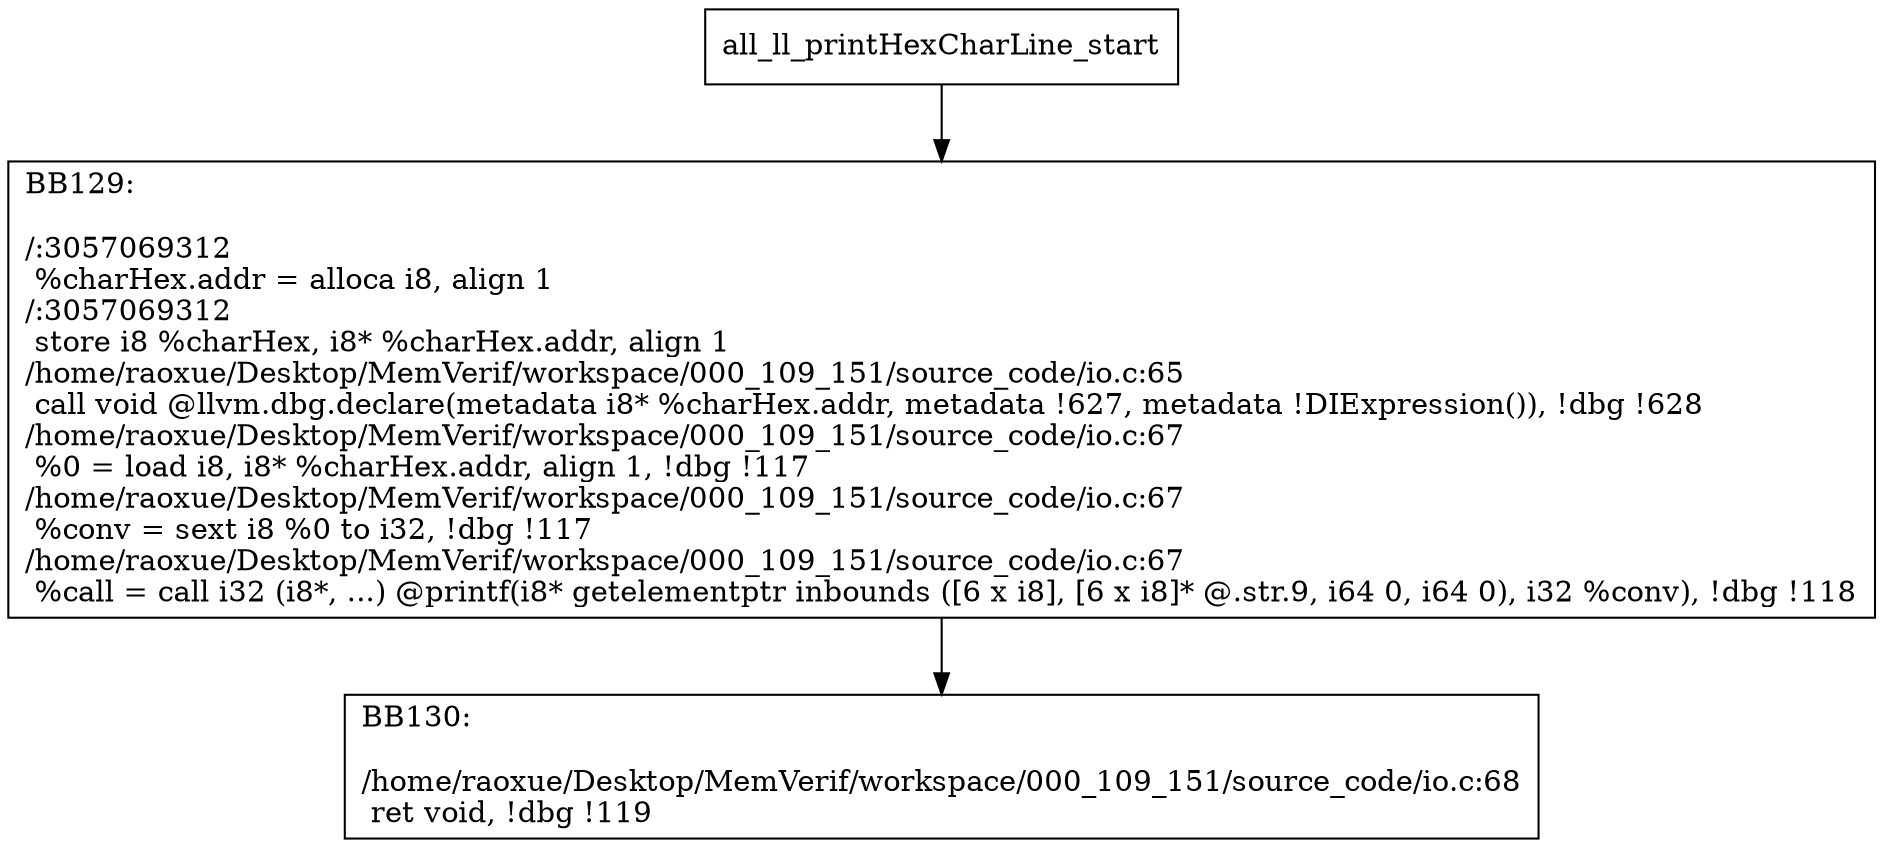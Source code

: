 digraph "CFG for'all_ll_printHexCharLine' function" {
	BBall_ll_printHexCharLine_start[shape=record,label="{all_ll_printHexCharLine_start}"];
	BBall_ll_printHexCharLine_start-> all_ll_printHexCharLineBB129;
	all_ll_printHexCharLineBB129 [shape=record, label="{BB129:\l\l/:3057069312\l
  %charHex.addr = alloca i8, align 1\l
/:3057069312\l
  store i8 %charHex, i8* %charHex.addr, align 1\l
/home/raoxue/Desktop/MemVerif/workspace/000_109_151/source_code/io.c:65\l
  call void @llvm.dbg.declare(metadata i8* %charHex.addr, metadata !627, metadata !DIExpression()), !dbg !628\l
/home/raoxue/Desktop/MemVerif/workspace/000_109_151/source_code/io.c:67\l
  %0 = load i8, i8* %charHex.addr, align 1, !dbg !117\l
/home/raoxue/Desktop/MemVerif/workspace/000_109_151/source_code/io.c:67\l
  %conv = sext i8 %0 to i32, !dbg !117\l
/home/raoxue/Desktop/MemVerif/workspace/000_109_151/source_code/io.c:67\l
  %call = call i32 (i8*, ...) @printf(i8* getelementptr inbounds ([6 x i8], [6 x i8]* @.str.9, i64 0, i64 0), i32 %conv), !dbg !118\l
}"];
	all_ll_printHexCharLineBB129-> all_ll_printHexCharLineBB130;
	all_ll_printHexCharLineBB130 [shape=record, label="{BB130:\l\l/home/raoxue/Desktop/MemVerif/workspace/000_109_151/source_code/io.c:68\l
  ret void, !dbg !119\l
}"];
}
